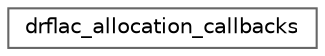 digraph "Graphical Class Hierarchy"
{
 // LATEX_PDF_SIZE
  bgcolor="transparent";
  edge [fontname=Helvetica,fontsize=10,labelfontname=Helvetica,labelfontsize=10];
  node [fontname=Helvetica,fontsize=10,shape=box,height=0.2,width=0.4];
  rankdir="LR";
  Node0 [id="Node000000",label="drflac_allocation_callbacks",height=0.2,width=0.4,color="grey40", fillcolor="white", style="filled",URL="$structdrflac__allocation__callbacks.html",tooltip=" "];
}
